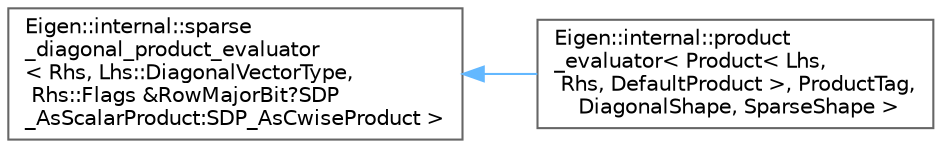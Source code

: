 digraph "Graphical Class Hierarchy"
{
 // LATEX_PDF_SIZE
  bgcolor="transparent";
  edge [fontname=Helvetica,fontsize=10,labelfontname=Helvetica,labelfontsize=10];
  node [fontname=Helvetica,fontsize=10,shape=box,height=0.2,width=0.4];
  rankdir="LR";
  Node0 [id="Node000000",label="Eigen::internal::sparse\l_diagonal_product_evaluator\l\< Rhs, Lhs::DiagonalVectorType,\l Rhs::Flags &RowMajorBit?SDP\l_AsScalarProduct:SDP_AsCwiseProduct \>",height=0.2,width=0.4,color="grey40", fillcolor="white", style="filled",URL="$structEigen_1_1internal_1_1sparse__diagonal__product__evaluator.html",tooltip=" "];
  Node0 -> Node1 [id="edge1030_Node000000_Node000001",dir="back",color="steelblue1",style="solid",tooltip=" "];
  Node1 [id="Node000001",label="Eigen::internal::product\l_evaluator\< Product\< Lhs,\l Rhs, DefaultProduct \>, ProductTag,\l DiagonalShape, SparseShape \>",height=0.2,width=0.4,color="grey40", fillcolor="white", style="filled",URL="$structEigen_1_1internal_1_1product__evaluator_3_01Product_3_01Lhs_00_01Rhs_00_01DefaultProduct_07cd4e2c981b14b92bbb13cb8bd989b3c.html",tooltip=" "];
}
